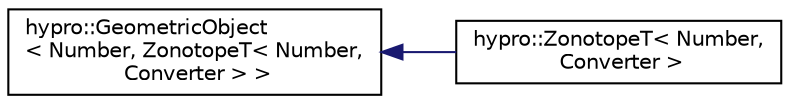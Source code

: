 digraph "Graphical Class Hierarchy"
{
  edge [fontname="Helvetica",fontsize="10",labelfontname="Helvetica",labelfontsize="10"];
  node [fontname="Helvetica",fontsize="10",shape=record];
  rankdir="LR";
  Node0 [label="hypro::GeometricObject\l\< Number, ZonotopeT\< Number,\l Converter \> \>",height=0.2,width=0.4,color="black", fillcolor="white", style="filled",URL="$classhypro_1_1GeometricObject.html"];
  Node0 -> Node1 [dir="back",color="midnightblue",fontsize="10",style="solid",fontname="Helvetica"];
  Node1 [label="hypro::ZonotopeT\< Number,\l Converter \>",height=0.2,width=0.4,color="black", fillcolor="white", style="filled",URL="$classhypro_1_1ZonotopeT.html"];
}
